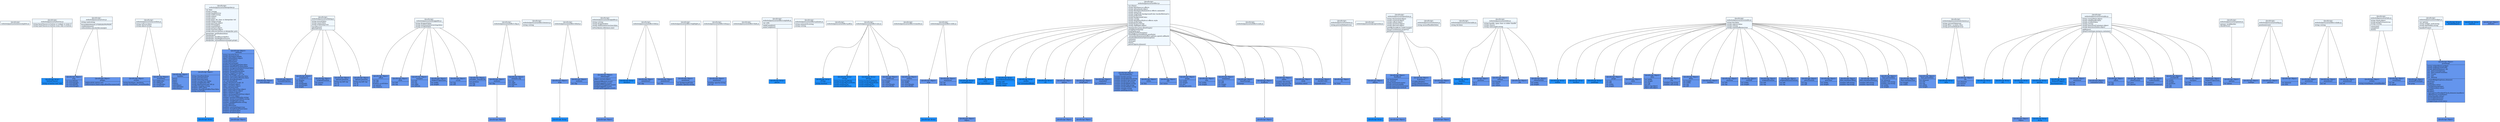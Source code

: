digraph G {
  graph [ splines = "true" ];
  "n0" [ label = "{&laquo;JavaScript»\nwebsite/jqueryui/ui/autocomplete.js}", shape = record, style = "filled", fillcolor = "aliceblue" ];
  "n1" [ label = "{&laquo;JavaScript»\nwebsite/jqueryui/ui/button.js|string baseClasses:ui button ui widget ui state d\lstring typeClasses:ui button icons only ui button\l}", shape = record, style = "filled", fillcolor = "aliceblue" ];
  "n2" [ label = "{&laquo;JavaScript»\nwebsite/jqueryui/ui/core.js|string uuid:string\l|focusable(element,isTabIndexNotNaN)\lvisible(element)\lreduce(elem,size,border,margin)\l}", shape = record, style = "filled", fillcolor = "aliceblue" ];
  "n3" [ label = "{&laquo;JavaScript»\nwebsite/jqueryui/ui/accordion.js|string toFocus:false\lstring adjust:string\l}", shape = record, style = "filled", fillcolor = "aliceblue" ];
  "n4" [ label = "{&laquo;JavaScript»\nwebsite/jqueryui/ui/datepicker.js|var date\lstring i:string\lstring handled:true\lstring width:string\lstring output:\lstring chars:\lstring html: div class  ui datepicker titl\lstring iValue:string\lstring minYear:object\lstring literal:false\lstring monthHtml:\lstring pattern:object\lstring maxYear:object\lstring selector:button   ui datepicker prev\l|datepicker_getZindex(elem)\lDatepicker()\ldatepicker_bindHover(dpDiv)\ldatepicker_handleMouseover()\ldatepicker_extendRemove(target,props)\l}", shape = record, style = "filled", fillcolor = "aliceblue" ];
  "n5" [ label = "{&laquo;JavaScript»\nwebsite/jqueryui/ui/dialog.js|string moved:false\lstring resize:false\lstring isOpening:true\l|checkFocus()\lfilteredUi(ui)\l}", shape = record, style = "filled", fillcolor = "aliceblue" ];
  "n6" [ label = "{&laquo;JavaScript»\nwebsite/jqueryui/ui/draggable.js|string dropped:false\lstring innermostIntersecting:false\lstring scrolled:false\l}", shape = record, style = "filled", fillcolor = "aliceblue" ];
  "n7" [ label = "{&laquo;JavaScript»\nwebsite/jqueryui/ui/effect-clip.js}", shape = record, style = "filled", fillcolor = "aliceblue" ];
  "n8" [ label = "{&laquo;JavaScript»\nwebsite/jqueryui/ui/effect-bounce.js|string i:string\l}", shape = record, style = "filled", fillcolor = "aliceblue" ];
  "n9" [ label = "{&laquo;JavaScript»\nwebsite/jqueryui/ui/effect-blind.js}", shape = record, style = "filled", fillcolor = "aliceblue" ];
  "n10" [ label = "{&laquo;JavaScript»\nwebsite/jqueryui/ui/droppable.js|string i:string\lstring dropped:false\lstring childrenIntersection:false\l|isOverAxis(x,reference,size)\l}", shape = record, style = "filled", fillcolor = "aliceblue" ];
  "n11" [ label = "{&laquo;JavaScript»\nwebsite/jqueryui/ui/effect-fold.js}", shape = record, style = "filled", fillcolor = "aliceblue" ];
  "n12" [ label = "{&laquo;JavaScript»\nwebsite/jqueryui/ui/effect-highlight.js}", shape = record, style = "filled", fillcolor = "aliceblue" ];
  "n13" [ label = "{&laquo;JavaScript»\nwebsite/jqueryui/ui/effect-drop.js}", shape = record, style = "filled", fillcolor = "aliceblue" ];
  "n14" [ label = "{&laquo;JavaScript»\nwebsite/jqueryui/ui/effect-fade.js}", shape = record, style = "filled", fillcolor = "aliceblue" ];
  "n15" [ label = "{&laquo;JavaScript»\nwebsite/jqueryui/ui/effect-explode.js|var cells\l|childComplete()\lanimComplete()\l}", shape = record, style = "filled", fillcolor = "aliceblue" ];
  "n16" [ label = "{&laquo;JavaScript»\nwebsite/jqueryui/ui/effect-pulsate.js|string animateTo:string\lstring i:string\l}", shape = record, style = "filled", fillcolor = "aliceblue" ];
  "n17" [ label = "{&laquo;JavaScript»\nwebsite/jqueryui/ui/effect-puff.js}", shape = record, style = "filled", fillcolor = "aliceblue" ];
  "n18" [ label = "{&laquo;JavaScript»\nwebsite/jqueryui/ui/effect-size.js}", shape = record, style = "filled", fillcolor = "aliceblue" ];
  "n19" [ label = "{&laquo;JavaScript»\nwebsite/jqueryui/ui/effect-transfer.js}", shape = record, style = "filled", fillcolor = "aliceblue" ];
  "n20" [ label = "{&laquo;JavaScript»\nwebsite/jqueryui/ui/effect-slide.js}", shape = record, style = "filled", fillcolor = "aliceblue" ];
  "n21" [ label = "{&laquo;JavaScript»\nwebsite/jqueryui/ui/effect.js|var jQuery\lstring dataSpace:ui effects\lstring rplusequals:object\lstring dataSpaceAnimated:ui effects animated\lstring same:true\lstring stepHooks:backgroundColor borderBottomCo\lstring prefix:hsla\lstring backgroundColor:\lstring i:string\lstring dataSpaceStyle:ui effects style\lstring prefix:rgba\lstring bounce:string\lstring clipRegex:object\l|clamp(value,prop,allowEmpty)\lstringParse(string)\lhue2rgb(p,q,h)\lgetElementStyles(elem)\lstyleDifference(oldStyle,newStyle)\l_normalizeArguments(effect,options,speed,callback)\lstandardAnimationOption(option)\lrun(next)\lcleanup()\ldone()\lparseClip(str,element)\l}", shape = record, style = "filled", fillcolor = "aliceblue" ];
  "n22" [ label = "{&laquo;JavaScript»\nwebsite/jqueryui/ui/effect-scale.js}", shape = record, style = "filled", fillcolor = "aliceblue" ];
  "n23" [ label = "{&laquo;JavaScript»\nwebsite/jqueryui/ui/menu.js|string preventDefault:true\l}", shape = record, style = "filled", fillcolor = "aliceblue" ];
  "n24" [ label = "{&laquo;JavaScript»\nwebsite/jqueryui/ui/progressbar.js}", shape = record, style = "filled", fillcolor = "aliceblue" ];
  "n25" [ label = "{&laquo;JavaScript»\nwebsite/jqueryui/ui/position.js|string rhorizontal:object\lstring rvertical:object\lstring roffset:object\lstring rposition:object\lstring rpercent:object\l|getOffsets(offsets,width,height)\lparseCss(element,property)\lgetDimensions(elem)\l}", shape = record, style = "filled", fillcolor = "aliceblue" ];
  "n26" [ label = "{&laquo;JavaScript»\nwebsite/jqueryui/ui/mouse.js|string mouseHandled:false\l}", shape = record, style = "filled", fillcolor = "aliceblue" ];
  "n27" [ label = "{&laquo;JavaScript»\nwebsite/jqueryui/ui/selectable.js|string hit:false\l}", shape = record, style = "filled", fillcolor = "aliceblue" ];
  "n28" [ label = "{&laquo;JavaScript»\nwebsite/jqueryui/ui/slider.js|string handle: span class  ui slider handle\lstring classes:\lstring valsLength:string\l}", shape = record, style = "filled", fillcolor = "aliceblue" ];
  "n29" [ label = "{&laquo;JavaScript»\nwebsite/jqueryui/ui/resizable.js|string has:false\lstring capture:false\lstring i:string\lstring continueResize:true\l}", shape = record, style = "filled", fillcolor = "aliceblue" ];
  "n30" [ label = "{&laquo;JavaScript»\nwebsite/jqueryui/ui/selectmenu.js|string currentOptgroup:\lstring filter: ui menu item\lstring preventDefault:true\l}", shape = record, style = "filled", fillcolor = "aliceblue" ];
  "n31" [ label = "{&laquo;JavaScript»\nwebsite/jqueryui/ui/sortable.js|string currentItem:object\lstring validHandle:false\lstring scrolled:false\lstring j:string\lstring innermostContainer:object\lstring innermostIndex:object\l|addItems()\ldelayEvent(type,instance,container)\l}", shape = record, style = "filled", fillcolor = "aliceblue" ];
  "n32" [ label = "{&laquo;JavaScript»\nwebsite/jqueryui/ui/spinner.js|spinner_modifier(fn)\lcheckFocus()\l}", shape = record, style = "filled", fillcolor = "aliceblue" ];
  "n33" [ label = "{&laquo;JavaScript»\nwebsite/jqueryui/ui/tooltip.js|position(event)\l}", shape = record, style = "filled", fillcolor = "aliceblue" ];
  "n34" [ label = "{&laquo;JavaScript»\nwebsite/jqueryui/ui/effect-shake.js|string i:string\l}", shape = record, style = "filled", fillcolor = "aliceblue" ];
  "n35" [ label = "{&laquo;JavaScript»\nwebsite/jqueryui/ui/tabs.js|string rhash:object\lstring goingForward:true\lstring i:string\l|constrain()\lcomplete()\lshow()\l}", shape = record, style = "filled", fillcolor = "aliceblue" ];
  "n36" [ label = "{&laquo;JavaScript»\nwebsite/jqueryui/ui/widget.js|var options\lstring widget_uuid:string\lstring inputIndex:string\l|handlerProxy()\l}", shape = record, style = "filled", fillcolor = "aliceblue" ];
  "n45" [ label = "{&laquo;JavaScript Array»\nbuttonClasses|string ui button text only\l}", shape = record, style = "filled", fillcolor = "DodgerBlue" ];
  "n46" [ label = "{&laquo;JavaScript Array»\ndistance}", shape = record, style = "filled", fillcolor = "DodgerBlue" ];
  "n42" [ label = "{&laquo;JavaScript Array»\npieces}", shape = record, style = "filled", fillcolor = "DodgerBlue" ];
  "n40" [ label = "{&laquo;JavaScript Array»\ncProps|string fontSize\l}", shape = record, style = "filled", fillcolor = "DodgerBlue" ];
  "n50" [ label = "{&laquo;JavaScript Array»\nvProps|string borderTopWidth\lstring borderBottomWidth\lstring paddingTop\lstring paddingBottom\l}", shape = record, style = "filled", fillcolor = "DodgerBlue" ];
  "n44" [ label = "{&laquo;JavaScript Array»\nhProps|string borderLeftWidth\lstring borderRightWidth\lstring paddingLeft\lstring paddingRight\l}", shape = record, style = "filled", fillcolor = "DodgerBlue" ];
  "n55" [ label = "{&laquo;JavaScript Array»\nstringParsers}", shape = record, style = "filled", fillcolor = "DodgerBlue" ];
  "n37" [ label = "{&laquo;JavaScript Array»\nused|var spaceName\l}", shape = record, style = "filled", fillcolor = "DodgerBlue" ];
  "n48" [ label = "{&laquo;JavaScript Array»\nclassAnimationActions|string add\lstring remove\lstring toggle\l}", shape = record, style = "filled", fillcolor = "DodgerBlue" ];
  "n56" [ label = "{&laquo;JavaScript Array»\nmodes|var normalizedMode\l}", shape = record, style = "filled", fillcolor = "DodgerBlue" ];
  "n41" [ label = "{&laquo;JavaScript Array»\nval}", shape = record, style = "filled", fillcolor = "DodgerBlue" ];
  "n47" [ label = "{&laquo;JavaScript Array»\nhandles|var handle\l}", shape = record, style = "filled", fillcolor = "DodgerBlue" ];
  "n43" [ label = "{&laquo;JavaScript Array»\nwidths}", shape = record, style = "filled", fillcolor = "DodgerBlue" ];
  "n51" [ label = "{&laquo;JavaScript Array»\nborders}", shape = record, style = "filled", fillcolor = "DodgerBlue" ];
  "n53" [ label = "{&laquo;JavaScript Array»\npaddings}", shape = record, style = "filled", fillcolor = "DodgerBlue" ];
  "n49" [ label = "{&laquo;JavaScript Array»\ndata}", shape = record, style = "filled", fillcolor = "DodgerBlue" ];
  "n39" [ label = "{&laquo;JavaScript Array»\nstr}", shape = record, style = "filled", fillcolor = "DodgerBlue" ];
  "n38" [ label = "{&laquo;JavaScript Array»\nret}", shape = record, style = "filled", fillcolor = "DodgerBlue" ];
  "n57" [ label = "{&laquo;JavaScript Array»\nitems}", shape = record, style = "filled", fillcolor = "DodgerBlue" ];
  "n54" [ label = "{&laquo;JavaScript Array»\nqueries}", shape = record, style = "filled", fillcolor = "DodgerBlue" ];
  "n52" [ label = "{&laquo;JavaScript Array»\ndelayedTriggers|function(event)\l}", shape = record, style = "filled", fillcolor = "DodgerBlue" ];
  "n327" [ label = "{&laquo;JavaScript Array»\nArray}", shape = record, style = "filled", fillcolor = "DodgerBlue" ];
  "n322" [ label = "{&laquo;JavaScript Array»\n_disabledInputs}", shape = record, style = "filled", fillcolor = "DodgerBlue" ];
  "n494" [ label = "{&laquo;JavaScript Array»\n}", shape = record, style = "filled", fillcolor = "DodgerBlue" ];
  "n247" [ label = "{&laquo;JavaScript Array»\n}", shape = record, style = "filled", fillcolor = "DodgerBlue" ];
  "n272" [ label = "{&laquo;JavaScript Array»\n}", shape = record, style = "filled", fillcolor = "DodgerBlue" ];
  "n261" [ label = "{&laquo;JavaScript Array»\n}", shape = record, style = "filled", fillcolor = "DodgerBlue" ];
  "n215" [ label = "{&laquo;JavaScript Array»\nregional}", shape = record, style = "filled", fillcolor = "DodgerBlue" ];
  "n138" [ label = "{&laquo;JavaScript Object»\norig|var innerWidth\lvar innerHeight\lvar outerWidth\lvar outerHeight\l}", shape = record, style = "filled", fillcolor = "CornflowerBlue" ];
  "n148" [ label = "{&laquo;JavaScript Object»\n.plugin|add(module,option,set)\lcall(instance,name,args,allowDisconnected)\l}", shape = record, style = "filled", fillcolor = "CornflowerBlue" ];
  "n114" [ label = "{&laquo;JavaScript Object»\nevents|string keydown:_keydown\lstring eventName:_eventHandler\l}", shape = record, style = "filled", fillcolor = "CornflowerBlue" ];
  "n62" [ label = "{&laquo;JavaScript Object»\neventData|var oldHeader\lvar oldPanel\lvar newHeader\lvar newPanel\l}", shape = record, style = "filled", fillcolor = "CornflowerBlue" ];
  "n70" [ label = "{&laquo;JavaScript Object»\nhandler|prev()\lnext()\lhide()\ltoday()\lselectDay()\lselectMonth()\lselectYear()\l}", shape = record, style = "filled", fillcolor = "CornflowerBlue" ];
  "n120" [ label = "{&laquo;JavaScript Object»\n.|string closeText:Done\lstring prevText:Prev\lstring nextText:Next\lstring currentText:Today\lstring weekHeader:Wk\lstring dateFormat:mm dd yy\lnumber firstDay:string\lboolean isRTL:false\lboolean showMonthAfterYear:false\lstring yearSuffix:\l}", shape = record, style = "filled", fillcolor = "CornflowerBlue" ];
  "n108" [ label = "{&laquo;JavaScript Object»\n._defaults|string showOn:focus\lstring showAnim:fadeIn\lobject defaultDate:object\lstring appendText:\lstring buttonText:\lstring buttonImage:\lboolean buttonImageOnly:false\lboolean hideIfNoPrevNext:false\lboolean navigationAsDateFormat:false\lboolean gotoCurrent:false\lboolean changeMonth:false\lboolean changeYear:false\lstring yearRange:c 10 c 10\lboolean showOtherMonths:false\lboolean selectOtherMonths:false\lboolean showWeek:false\lvar calculateWeek\lstring shortYearCutoff: 10\lobject minDate:object\lobject maxDate:object\lstring duration:fast\lobject beforeShowDay:object\lobject beforeShow:object\lobject onSelect:object\lobject onChangeMonthYear:object\lobject onClose:object\lnumber numberOfMonths:string\lnumber showCurrentAtPos:string\lnumber stepMonths:string\lnumber stepBigMonths:string\lstring altField:\lstring altFormat:\lboolean constrainInput:true\lboolean showButtonPanel:false\lboolean autoSize:false\lboolean disabled:false\l}", shape = record, style = "filled", fillcolor = "CornflowerBlue" ];
  "n58" [ label = "{&laquo;JavaScript Object»\ninst.settings}", shape = record, style = "filled", fillcolor = "CornflowerBlue" ];
  "n100" [ label = "{&laquo;JavaScript Object»\nresizableOptions|var key\l}", shape = record, style = "filled", fillcolor = "CornflowerBlue" ];
  "n65" [ label = "{&laquo;JavaScript Object»\n.originalCss|var display\lvar width\lvar minHeight\lvar maxHeight\lvar height\l}", shape = record, style = "filled", fillcolor = "CornflowerBlue" ];
  "n139" [ label = "{&laquo;JavaScript Object»\n.originalPosition|var parent\lvar index\l}", shape = record, style = "filled", fillcolor = "CornflowerBlue" ];
  "n80" [ label = "{&laquo;JavaScript Object»\noptions.position|string my:left top\lvar at\lvar of\l}", shape = record, style = "filled", fillcolor = "CornflowerBlue" ];
  "n110" [ label = "{&laquo;JavaScript Object»\noptions.position|string my:left top\lvar at\lvar of\l}", shape = record, style = "filled", fillcolor = "CornflowerBlue" ];
  "n79" [ label = "{&laquo;JavaScript Object»\n.offset|var top\lvar left\lboolean scroll:false\lvar parent\lvar relative\l}", shape = record, style = "filled", fillcolor = "CornflowerBlue" ];
  "n115" [ label = "{&laquo;JavaScript Object»\n.click|var left\lvar top\l}", shape = record, style = "filled", fillcolor = "CornflowerBlue" ];
  "n122" [ label = "{&laquo;JavaScript Object»\n.margins|var left\lvar top\lvar right\lvar bottom\l}", shape = record, style = "filled", fillcolor = "CornflowerBlue" ];
  "n104" [ label = "{&laquo;JavaScript Object»\n.helperProportions|var width\lvar height\l}", shape = record, style = "filled", fillcolor = "CornflowerBlue" ];
  "n135" [ label = "{&laquo;JavaScript Object»\n.scroll|var top\lvar left\l}", shape = record, style = "filled", fillcolor = "CornflowerBlue" ];
  "n136" [ label = "{&laquo;JavaScript Object»\nsortable._storedCSS|var position\lvar top\lvar left\l}", shape = record, style = "filled", fillcolor = "CornflowerBlue" ];
  "n81" [ label = "{&laquo;JavaScript Object»\nanimate|var clip\l}", shape = record, style = "filled", fillcolor = "CornflowerBlue" ];
  "n90" [ label = "{&laquo;JavaScript Object»\nanimate.clip|var top\lvar right\lvar bottom\lvar left\l}", shape = record, style = "filled", fillcolor = "CornflowerBlue" ];
  "n132" [ label = "{&laquo;JavaScript Object»\nmap}", shape = record, style = "filled", fillcolor = "CornflowerBlue" ];
  "n131" [ label = "{&laquo;JavaScript Object»\nanimate|var clip\l}", shape = record, style = "filled", fillcolor = "CornflowerBlue" ];
  "n63" [ label = "{&laquo;JavaScript Object»\n.ddmanager|object current:object\l|prepareOffsets(t,event)\ldrop(draggable,event)\ldragStart(draggable,event)\ldrag(draggable,event)\ldragStop(draggable,event)\l}", shape = record, style = "filled", fillcolor = "CornflowerBlue" ];
  "n92" [ label = "{&laquo;JavaScript Object»\nanimation1|var clip\l}", shape = record, style = "filled", fillcolor = "CornflowerBlue" ];
  "n93" [ label = "{&laquo;JavaScript Object»\nanimation2|var clip\l}", shape = record, style = "filled", fillcolor = "CornflowerBlue" ];
  "n87" [ label = "{&laquo;JavaScript Object»\nanimation|var backgroundColor\lnumber opacity:string\l}", shape = record, style = "filled", fillcolor = "CornflowerBlue" ];
  "n76" [ label = "{&laquo;JavaScript Object»\nanimation|number opacity:string\lvar ref\l}", shape = record, style = "filled", fillcolor = "CornflowerBlue" ];
  "n83" [ label = "{&laquo;JavaScript Object»\nchildFrom|var height\lvar width\lvar outerHeight\lvar outerWidth\l}", shape = record, style = "filled", fillcolor = "CornflowerBlue" ];
  "n95" [ label = "{&laquo;JavaScript Object»\nchildTo|var height\lvar width\lvar outerHeight\lvar outerWidth\l}", shape = record, style = "filled", fillcolor = "CornflowerBlue" ];
  "n142" [ label = "{&laquo;JavaScript Object»\nmap}", shape = record, style = "filled", fillcolor = "CornflowerBlue" ];
  "n102" [ label = "{&laquo;JavaScript Object»\nanimation|var ref\lvar clip\l}", shape = record, style = "filled", fillcolor = "CornflowerBlue" ];
  "n64" [ label = "{&laquo;JavaScript Object»\nspaces}", shape = record, style = "filled", fillcolor = "CornflowerBlue" ];
  "n147" [ label = "{&laquo;JavaScript Object»\npropTypes}", shape = record, style = "filled", fillcolor = "CornflowerBlue" ];
  "n77" [ label = "{&laquo;JavaScript Object»\nexpanded|var undefined\l}", shape = record, style = "filled", fillcolor = "CornflowerBlue" ];
  "n97" [ label = "{&laquo;JavaScript Object»\nshorthandStyles|number border:string\lnumber borderBottom:string\lnumber borderColor:string\lnumber borderLeft:string\lnumber borderRight:string\lnumber borderTop:string\lnumber borderWidth:string\lnumber margin:string\lnumber padding:string\l}", shape = record, style = "filled", fillcolor = "CornflowerBlue" ];
  "n101" [ label = "{&laquo;JavaScript Object»\nstyles|var key\l}", shape = record, style = "filled", fillcolor = "CornflowerBlue" ];
  "n116" [ label = "{&laquo;JavaScript Object»\ndiff|var name\l}", shape = record, style = "filled", fillcolor = "CornflowerBlue" ];
  "n66" [ label = "{&laquo;JavaScript Object»\nprops|var width\lvar height\lvar pos\lstring pos:auto\l}", shape = record, style = "filled", fillcolor = "CornflowerBlue" ];
  "n71" [ label = "{&laquo;JavaScript Object»\nsize|var width\lvar height\l}", shape = record, style = "filled", fillcolor = "CornflowerBlue" ];
  "n94" [ label = "{&laquo;JavaScript Object»\nanimation|var top\lvar left\lvar height\lvar width\l}", shape = record, style = "filled", fillcolor = "CornflowerBlue" ];
  "n128" [ label = "{&laquo;JavaScript Object»\nbaseEasings|name(p)\l}", shape = record, style = "filled", fillcolor = "CornflowerBlue" ];
  "n133" [ label = "{&laquo;JavaScript Object»\n$.effects}", shape = record, style = "filled", fillcolor = "CornflowerBlue" ];
  "n98" [ label = "{&laquo;JavaScript Object»\n.alpha|number idx:string\lstring type:percent\lnumber def:string\l}", shape = record, style = "filled", fillcolor = "CornflowerBlue" ];
  "n118" [ label = "{&laquo;JavaScript Object»\n.hook|set(elem,value)\l}", shape = record, style = "filled", fillcolor = "CornflowerBlue" ];
  "n134" [ label = "{&laquo;JavaScript Object»\n.borderColor|expand(value)\l}", shape = record, style = "filled", fillcolor = "CornflowerBlue" ];
  "n88" [ label = "{&laquo;JavaScript Object»\nui|var item\l}", shape = record, style = "filled", fillcolor = "CornflowerBlue" ];
  "n121" [ label = "{&laquo;JavaScript Object»\noffsets}", shape = record, style = "filled", fillcolor = "CornflowerBlue" ];
  "n67" [ label = "{&laquo;JavaScript Object»\nfeedback|var horizontal\lvar vertical\lstring horizontal:center\lstring vertical:middle\lstring important:horizontal\lstring important:vertical\l}", shape = record, style = "filled", fillcolor = "CornflowerBlue" ];
  "n127" [ label = "{&laquo;JavaScript Object»\n$.position|scrollbarWidth()\lgetScrollInfo(within)\lgetWithinInfo(element)\l}", shape = record, style = "filled", fillcolor = "CornflowerBlue" ];
  "n89" [ label = "{&laquo;JavaScript Object»\n.position}", shape = record, style = "filled", fillcolor = "CornflowerBlue" ];
  "n124" [ label = "{&laquo;JavaScript Object»\nposition|var x\lvar y\l}", shape = record, style = "filled", fillcolor = "CornflowerBlue" ];
  "n73" [ label = "{&laquo;JavaScript Object»\nuiHash|var handle\lvar value\lvar values\l}", shape = record, style = "filled", fillcolor = "CornflowerBlue" ];
  "n91" [ label = "{&laquo;JavaScript Object»\n_set}", shape = record, style = "filled", fillcolor = "CornflowerBlue" ];
  "n84" [ label = "{&laquo;JavaScript Object»\n.elementSize|var width\lvar height\l}", shape = record, style = "filled", fillcolor = "CornflowerBlue" ];
  "n96" [ label = "{&laquo;JavaScript Object»\nprops|var top\lvar left\lvar width\lvar height\l}", shape = record, style = "filled", fillcolor = "CornflowerBlue" ];
  "n137" [ label = "{&laquo;JavaScript Object»\nstyle|var prop\l}", shape = record, style = "filled", fillcolor = "CornflowerBlue" ];
  "n111" [ label = "{&laquo;JavaScript Object»\ndata|var width\lvar height\lvar top\lvar left\lobject top:object\lobject left:object\l}", shape = record, style = "filled", fillcolor = "CornflowerBlue" ];
  "n61" [ label = "{&laquo;JavaScript Object»\ncop|number top:string\lnumber left:string\l}", shape = record, style = "filled", fillcolor = "CornflowerBlue" ];
  "n112" [ label = "{&laquo;JavaScript Object»\ndelta|var height\lvar width\lvar top\lvar left\l}", shape = record, style = "filled", fillcolor = "CornflowerBlue" ];
  "n129" [ label = "{&laquo;JavaScript Object»\n.handles}", shape = record, style = "filled", fillcolor = "CornflowerBlue" ];
  "n72" [ label = "{&laquo;JavaScript Object»\n.position|var left\lvar top\l}", shape = record, style = "filled", fillcolor = "CornflowerBlue" ];
  "n113" [ label = "{&laquo;JavaScript Object»\n.sizeDiff|var width\lvar height\l}", shape = record, style = "filled", fillcolor = "CornflowerBlue" ];
  "n126" [ label = "{&laquo;JavaScript Object»\n.originalPosition|var left\lvar top\l}", shape = record, style = "filled", fillcolor = "CornflowerBlue" ];
  "n140" [ label = "{&laquo;JavaScript Object»\n.originalMousePosition|var left\lvar top\l}", shape = record, style = "filled", fillcolor = "CornflowerBlue" ];
  "n86" [ label = "{&laquo;JavaScript Object»\n.prevPosition|var top\lvar left\l}", shape = record, style = "filled", fillcolor = "CornflowerBlue" ];
  "n105" [ label = "{&laquo;JavaScript Object»\n.prevSize|var width\lvar height\l}", shape = record, style = "filled", fillcolor = "CornflowerBlue" ];
  "n106" [ label = "{&laquo;JavaScript Object»\nthat.containerOffset|number left:string\lnumber top:string\l}", shape = record, style = "filled", fillcolor = "CornflowerBlue" ];
  "n109" [ label = "{&laquo;JavaScript Object»\nthat.containerPosition|number left:string\lnumber top:string\l}", shape = record, style = "filled", fillcolor = "CornflowerBlue" ];
  "n60" [ label = "{&laquo;JavaScript Object»\nthat.parentData|var element\lnumber left:string\lnumber top:string\lvar width\lvar height\l}", shape = record, style = "filled", fillcolor = "CornflowerBlue" ];
  "n123" [ label = "{&laquo;JavaScript Object»\nthat.containerSize|var height\lvar width\l}", shape = record, style = "filled", fillcolor = "CornflowerBlue" ];
  "n146" [ label = "{&laquo;JavaScript Object»\nthat.parentData|var element\lvar left\lvar top\lvar width\lvar height\l}", shape = record, style = "filled", fillcolor = "CornflowerBlue" ];
  "n145" [ label = "{&laquo;JavaScript Object»\n.ids|var element\lvar button\lvar menu\l}", shape = record, style = "filled", fillcolor = "CornflowerBlue" ];
  "n85" [ label = "{&laquo;JavaScript Object»\nanimation|var left\lvar top\l}", shape = record, style = "filled", fillcolor = "CornflowerBlue" ];
  "n75" [ label = "{&laquo;JavaScript Object»\n.containerCache}", shape = record, style = "filled", fillcolor = "CornflowerBlue" ];
  "n103" [ label = "{&laquo;JavaScript Object»\n.offset|var top\lvar left\l}", shape = record, style = "filled", fillcolor = "CornflowerBlue" ];
  "n69" [ label = "{&laquo;JavaScript Object»\n.domPosition|var prev\lvar parent\l}", shape = record, style = "filled", fillcolor = "CornflowerBlue" ];
  "n143" [ label = "{&laquo;JavaScript Object»\no.placeholder|element()\lupdate(container,p)\l}", shape = record, style = "filled", fillcolor = "CornflowerBlue" ];
  "n82" [ label = "{&laquo;JavaScript Object»\n._storedCSS|var width\lvar height\lvar position\lvar top\lvar left\l}", shape = record, style = "filled", fillcolor = "CornflowerBlue" ];
  "n78" [ label = "{&laquo;JavaScript Object»\n.margins|var left\lvar top\l}", shape = record, style = "filled", fillcolor = "CornflowerBlue" ];
  "n99" [ label = "{&laquo;JavaScript Object»\n.helperProportions|var width\lvar height\l}", shape = record, style = "filled", fillcolor = "CornflowerBlue" ];
  "n141" [ label = "{&laquo;JavaScript Object»\noptions|var option\l}", shape = record, style = "filled", fillcolor = "CornflowerBlue" ];
  "n117" [ label = "{&laquo;JavaScript Object»\n.tooltips}", shape = record, style = "filled", fillcolor = "CornflowerBlue" ];
  "n59" [ label = "{&laquo;JavaScript Object»\n.parents}", shape = record, style = "filled", fillcolor = "CornflowerBlue" ];
  "n68" [ label = "{&laquo;JavaScript Object»\n.|var element\lvar title\l}", shape = record, style = "filled", fillcolor = "CornflowerBlue" ];
  "n119" [ label = "{&laquo;JavaScript Object»\nanimation|var ref\l}", shape = record, style = "filled", fillcolor = "CornflowerBlue" ];
  "n107" [ label = "{&laquo;JavaScript Object»\nanimation1|var ref\l}", shape = record, style = "filled", fillcolor = "CornflowerBlue" ];
  "n130" [ label = "{&laquo;JavaScript Object»\nanimation2|var ref\l}", shape = record, style = "filled", fillcolor = "CornflowerBlue" ];
  "n74" [ label = "{&laquo;JavaScript Object»\nevents|string eventName:_eventHandler\l}", shape = record, style = "filled", fillcolor = "CornflowerBlue" ];
  "n144" [ label = "{&laquo;JavaScript Object»\neventData|var tab\lvar panel\l}", shape = record, style = "filled", fillcolor = "CornflowerBlue" ];
  "n149" [ label = "{&laquo;JavaScript Object»\nproxiedPrototype|var prop\l}", shape = record, style = "filled", fillcolor = "CornflowerBlue" ];
  "n125" [ label = "{&laquo;JavaScript Object»\n.prototype|string widgetName:widget\lstring widgetEventPrefix:\lstring defaultElement: div\lvar _getCreateOptions\lvar _getCreateEventData\lvar _create\lvar _init\lvar _destroy\l|_createWidget(options,element)\ldestroy()\lwidget()\loption(key,value)\l_setOptions(options)\l_setOption(key,value)\lenable()\ldisable()\l_on(suppressDisabledCheck,element,handlers)\l_off(element,eventName)\l_delay(handler,delay)\l_hoverable(element)\l_focusable(element)\l_trigger(type,event,data)\l}", shape = record, style = "filled", fillcolor = "CornflowerBlue" ];
  "n257" [ label = "{&laquo;JavaScript Object»\nObject}", shape = record, style = "filled", fillcolor = "CornflowerBlue" ];
  "n551" [ label = "{&laquo;JavaScript Object»\nObject}", shape = record, style = "filled", fillcolor = "CornflowerBlue" ];
  "n430" [ label = "{&laquo;JavaScript Object»\n}", shape = record, style = "filled", fillcolor = "CornflowerBlue" ];
  "n507" [ label = "{&laquo;JavaScript Object»\n}", shape = record, style = "filled", fillcolor = "CornflowerBlue" ];
  "n555" [ label = "{&laquo;JavaScript Object»\n}", shape = record, style = "filled", fillcolor = "CornflowerBlue" ];
  "n564" [ label = "{&laquo;JavaScript Object»\n}", shape = record, style = "filled", fillcolor = "CornflowerBlue" ];
  "n364" [ label = "{&laquo;JavaScript Object»\n}", shape = record, style = "filled", fillcolor = "CornflowerBlue" ];
  "n349" [ label = "{&laquo;JavaScript Object»\n}", shape = record, style = "filled", fillcolor = "CornflowerBlue" ];
  "n429" [ label = "{&laquo;JavaScript Object»\n}", shape = record, style = "filled", fillcolor = "CornflowerBlue" ];
  "n381" [ label = "{&laquo;JavaScript Object»\n}", shape = record, style = "filled", fillcolor = "CornflowerBlue" ];
  "n456" [ label = "{&laquo;JavaScript Object»\n}", shape = record, style = "filled", fillcolor = "CornflowerBlue" ];
  "n229" [ label = "{&laquo;JavaScript Object»\n_defaults}", shape = record, style = "filled", fillcolor = "CornflowerBlue" ];
  "n21" -> "n41";
  "n29" -> "n53";
  "n31" -> "n54";
  "n18" -> "n40";
  "n21" -> "n55";
  "n30" -> "n49";
  "n18" -> "n50";
  "n21" -> "n37";
  "n28" -> "n47";
  "n31" -> "n39";
  "n31" -> "n52";
  "n15" -> "n42";
  "n18" -> "n44";
  "n31" -> "n38";
  "n21" -> "n48";
  "n29" -> "n43";
  "n1" -> "n45";
  "n11" -> "n46";
  "n21" -> "n56";
  "n29" -> "n51";
  "n31" -> "n57";
  "n4" -> "n120";
  "n5" -> "n139";
  "n20" -> "n142";
  "n7" -> "n90";
  "n21" -> "n97";
  "n6" -> "n122";
  "n2" -> "n138";
  "n21" -> "n94";
  "n11" -> "n93";
  "n21" -> "n134";
  "n25" -> "n89";
  "n28" -> "n91";
  "n29" -> "n61";
  "n29" -> "n113";
  "n29" -> "n106";
  "n30" -> "n145";
  "n31" -> "n143";
  "n33" -> "n117";
  "n34" -> "n130";
  "n36" -> "n125";
  "n2" -> "n148";
  "n4" -> "n108";
  "n5" -> "n80";
  "n6" -> "n104";
  "n9" -> "n132";
  "n12" -> "n87";
  "n20" -> "n102";
  "n21" -> "n101";
  "n21" -> "n128";
  "n23" -> "n88";
  "n28" -> "n124";
  "n29" -> "n112";
  "n28" -> "n84";
  "n29" -> "n126";
  "n29" -> "n109";
  "n31" -> "n85";
  "n31" -> "n82";
  "n33" -> "n59";
  "n35" -> "n74";
  "n3" -> "n114";
  "n4" -> "n58";
  "n5" -> "n110";
  "n6" -> "n135";
  "n9" -> "n131";
  "n13" -> "n76";
  "n21" -> "n64";
  "n21" -> "n116";
  "n21" -> "n133";
  "n25" -> "n121";
  "n28" -> "n73";
  "n29" -> "n96";
  "n29" -> "n137";
  "n29" -> "n140";
  "n29" -> "n60";
  "n31" -> "n75";
  "n31" -> "n78";
  "n33" -> "n68";
  "n35" -> "n144";
  "n3" -> "n62";
  "n5" -> "n100";
  "n6" -> "n79";
  "n6" -> "n136";
  "n10" -> "n63";
  "n18" -> "n83";
  "n21" -> "n147";
  "n21" -> "n66";
  "n21" -> "n98";
  "n25" -> "n67";
  "n29" -> "n129";
  "n29" -> "n86";
  "n29" -> "n123";
  "n31" -> "n103";
  "n31" -> "n99";
  "n34" -> "n119";
  "n4" -> "n70";
  "n5" -> "n65";
  "n6" -> "n115";
  "n7" -> "n81";
  "n11" -> "n92";
  "n18" -> "n95";
  "n21" -> "n77";
  "n21" -> "n71";
  "n21" -> "n118";
  "n25" -> "n127";
  "n29" -> "n111";
  "n29" -> "n72";
  "n29" -> "n105";
  "n29" -> "n146";
  "n31" -> "n69";
  "n32" -> "n141";
  "n34" -> "n107";
  "n36" -> "n149";
  "n57" -> "n551";
  "n54" -> "n327";
  "n55" -> "n257";
  "n64" -> "n430";
  "n89" -> "n564";
  "n81" -> "n555";
  "n121" -> "n494";
  "n132" -> "n247";
  "n142" -> "n272";
  "n147" -> "n349";
  "n67" -> "n507";
  "n133" -> "n364";
  "n63" -> "n429";
  "n108" -> "n381";
  "n120" -> "n261";
  "n125" -> "n456";
}
